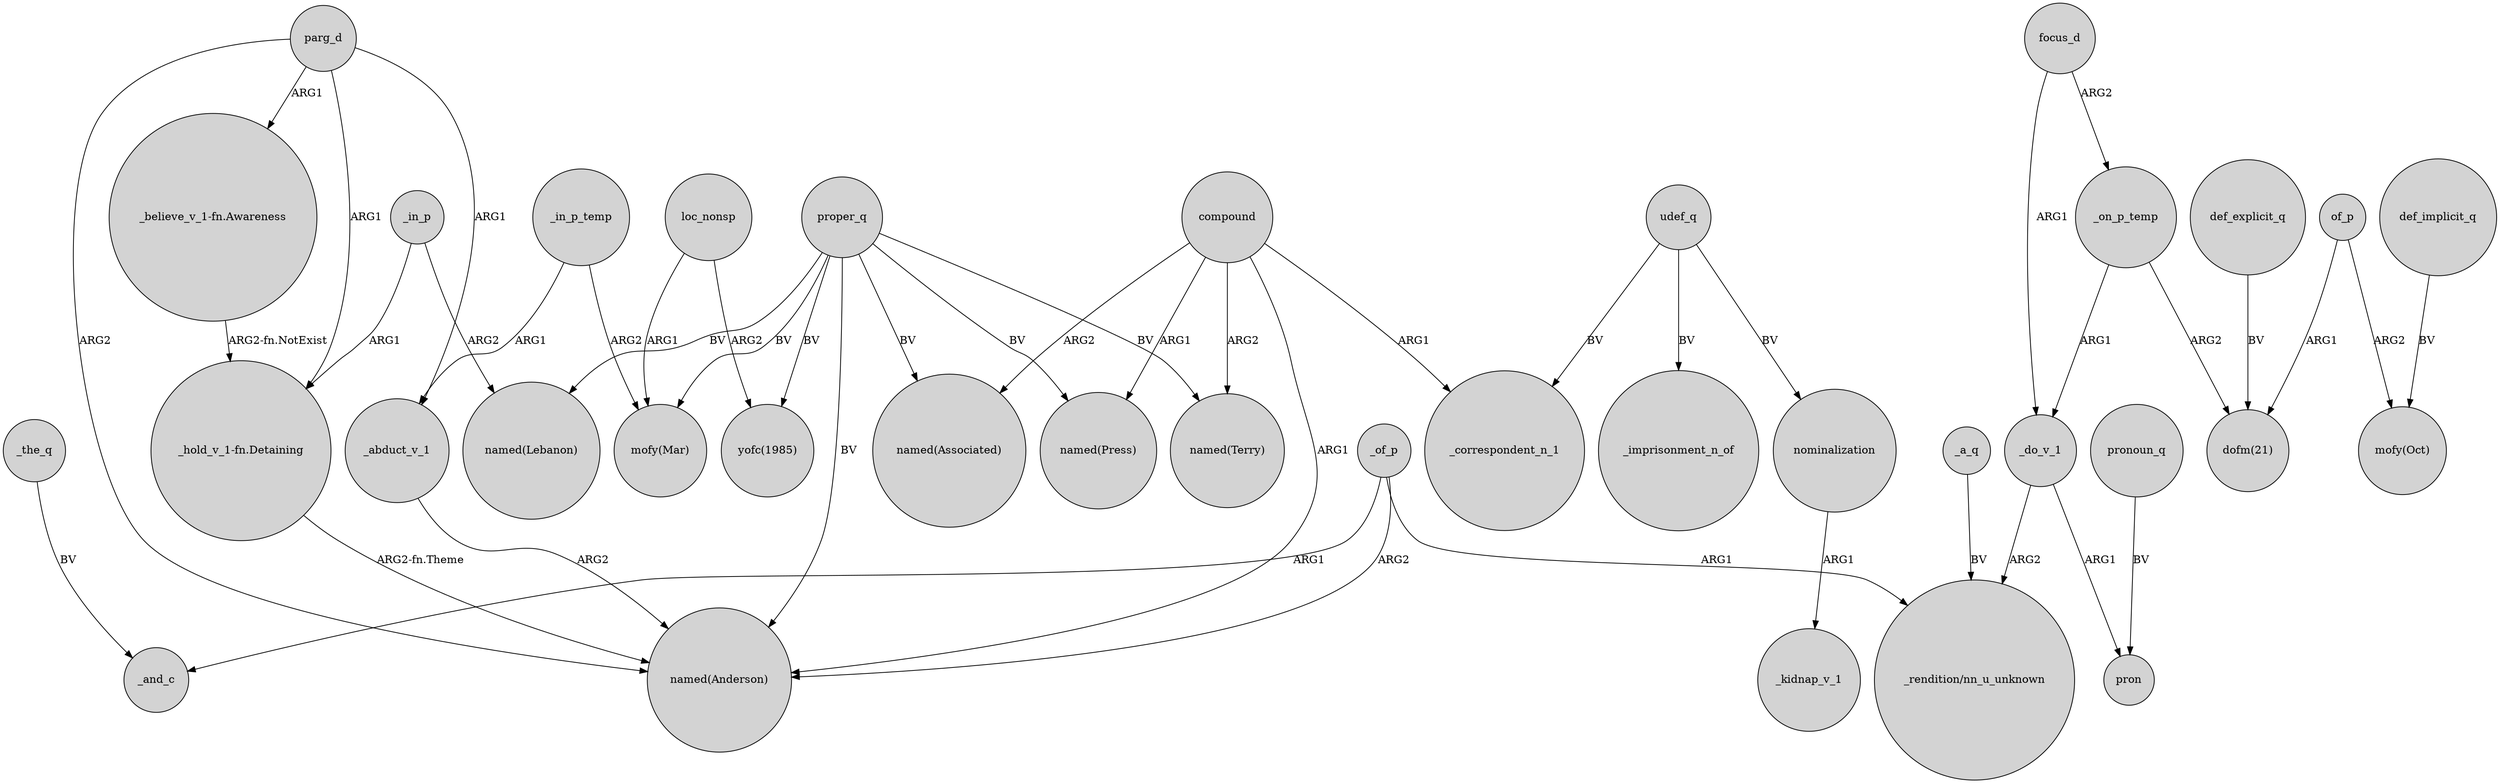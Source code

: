 digraph {
	node [shape=circle style=filled]
	_the_q -> _and_c [label=BV]
	_on_p_temp -> "dofm(21)" [label=ARG2]
	compound -> "named(Terry)" [label=ARG2]
	proper_q -> "named(Lebanon)" [label=BV]
	def_implicit_q -> "mofy(Oct)" [label=BV]
	_on_p_temp -> _do_v_1 [label=ARG1]
	proper_q -> "named(Anderson)" [label=BV]
	loc_nonsp -> "mofy(Mar)" [label=ARG1]
	proper_q -> "named(Terry)" [label=BV]
	compound -> _correspondent_n_1 [label=ARG1]
	_in_p -> "named(Lebanon)" [label=ARG2]
	_in_p -> "_hold_v_1-fn.Detaining" [label=ARG1]
	_in_p_temp -> "mofy(Mar)" [label=ARG2]
	of_p -> "mofy(Oct)" [label=ARG2]
	_of_p -> "_rendition/nn_u_unknown" [label=ARG1]
	_abduct_v_1 -> "named(Anderson)" [label=ARG2]
	"_hold_v_1-fn.Detaining" -> "named(Anderson)" [label="ARG2-fn.Theme"]
	parg_d -> "_believe_v_1-fn.Awareness" [label=ARG1]
	focus_d -> _on_p_temp [label=ARG2]
	"_believe_v_1-fn.Awareness" -> "_hold_v_1-fn.Detaining" [label="ARG2-fn.NotExist"]
	_a_q -> "_rendition/nn_u_unknown" [label=BV]
	focus_d -> _do_v_1 [label=ARG1]
	pronoun_q -> pron [label=BV]
	compound -> "named(Anderson)" [label=ARG1]
	proper_q -> "named(Associated)" [label=BV]
	_do_v_1 -> pron [label=ARG1]
	_do_v_1 -> "_rendition/nn_u_unknown" [label=ARG2]
	udef_q -> _imprisonment_n_of [label=BV]
	nominalization -> _kidnap_v_1 [label=ARG1]
	proper_q -> "named(Press)" [label=BV]
	parg_d -> "_hold_v_1-fn.Detaining" [label=ARG1]
	loc_nonsp -> "yofc(1985)" [label=ARG2]
	_of_p -> "named(Anderson)" [label=ARG2]
	def_explicit_q -> "dofm(21)" [label=BV]
	udef_q -> _correspondent_n_1 [label=BV]
	_of_p -> _and_c [label=ARG1]
	udef_q -> nominalization [label=BV]
	parg_d -> _abduct_v_1 [label=ARG1]
	parg_d -> "named(Anderson)" [label=ARG2]
	compound -> "named(Associated)" [label=ARG2]
	proper_q -> "mofy(Mar)" [label=BV]
	proper_q -> "yofc(1985)" [label=BV]
	compound -> "named(Press)" [label=ARG1]
	_in_p_temp -> _abduct_v_1 [label=ARG1]
	of_p -> "dofm(21)" [label=ARG1]
}
